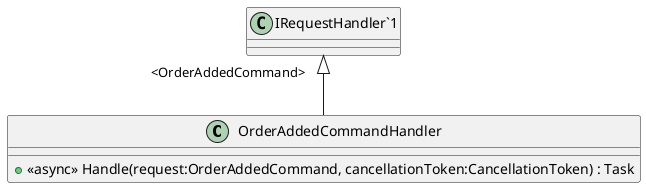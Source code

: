 @startuml
class OrderAddedCommandHandler {
    + <<async>> Handle(request:OrderAddedCommand, cancellationToken:CancellationToken) : Task
}
"IRequestHandler`1" "<OrderAddedCommand>" <|-- OrderAddedCommandHandler
@enduml
